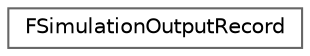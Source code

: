digraph "Graphical Class Hierarchy"
{
 // INTERACTIVE_SVG=YES
 // LATEX_PDF_SIZE
  bgcolor="transparent";
  edge [fontname=Helvetica,fontsize=10,labelfontname=Helvetica,labelfontsize=10];
  node [fontname=Helvetica,fontsize=10,shape=box,height=0.2,width=0.4];
  rankdir="LR";
  Node0 [id="Node000000",label="FSimulationOutputRecord",height=0.2,width=0.4,color="grey40", fillcolor="white", style="filled",URL="$dc/dc2/classFSimulationOutputRecord.html",tooltip=" "];
}
